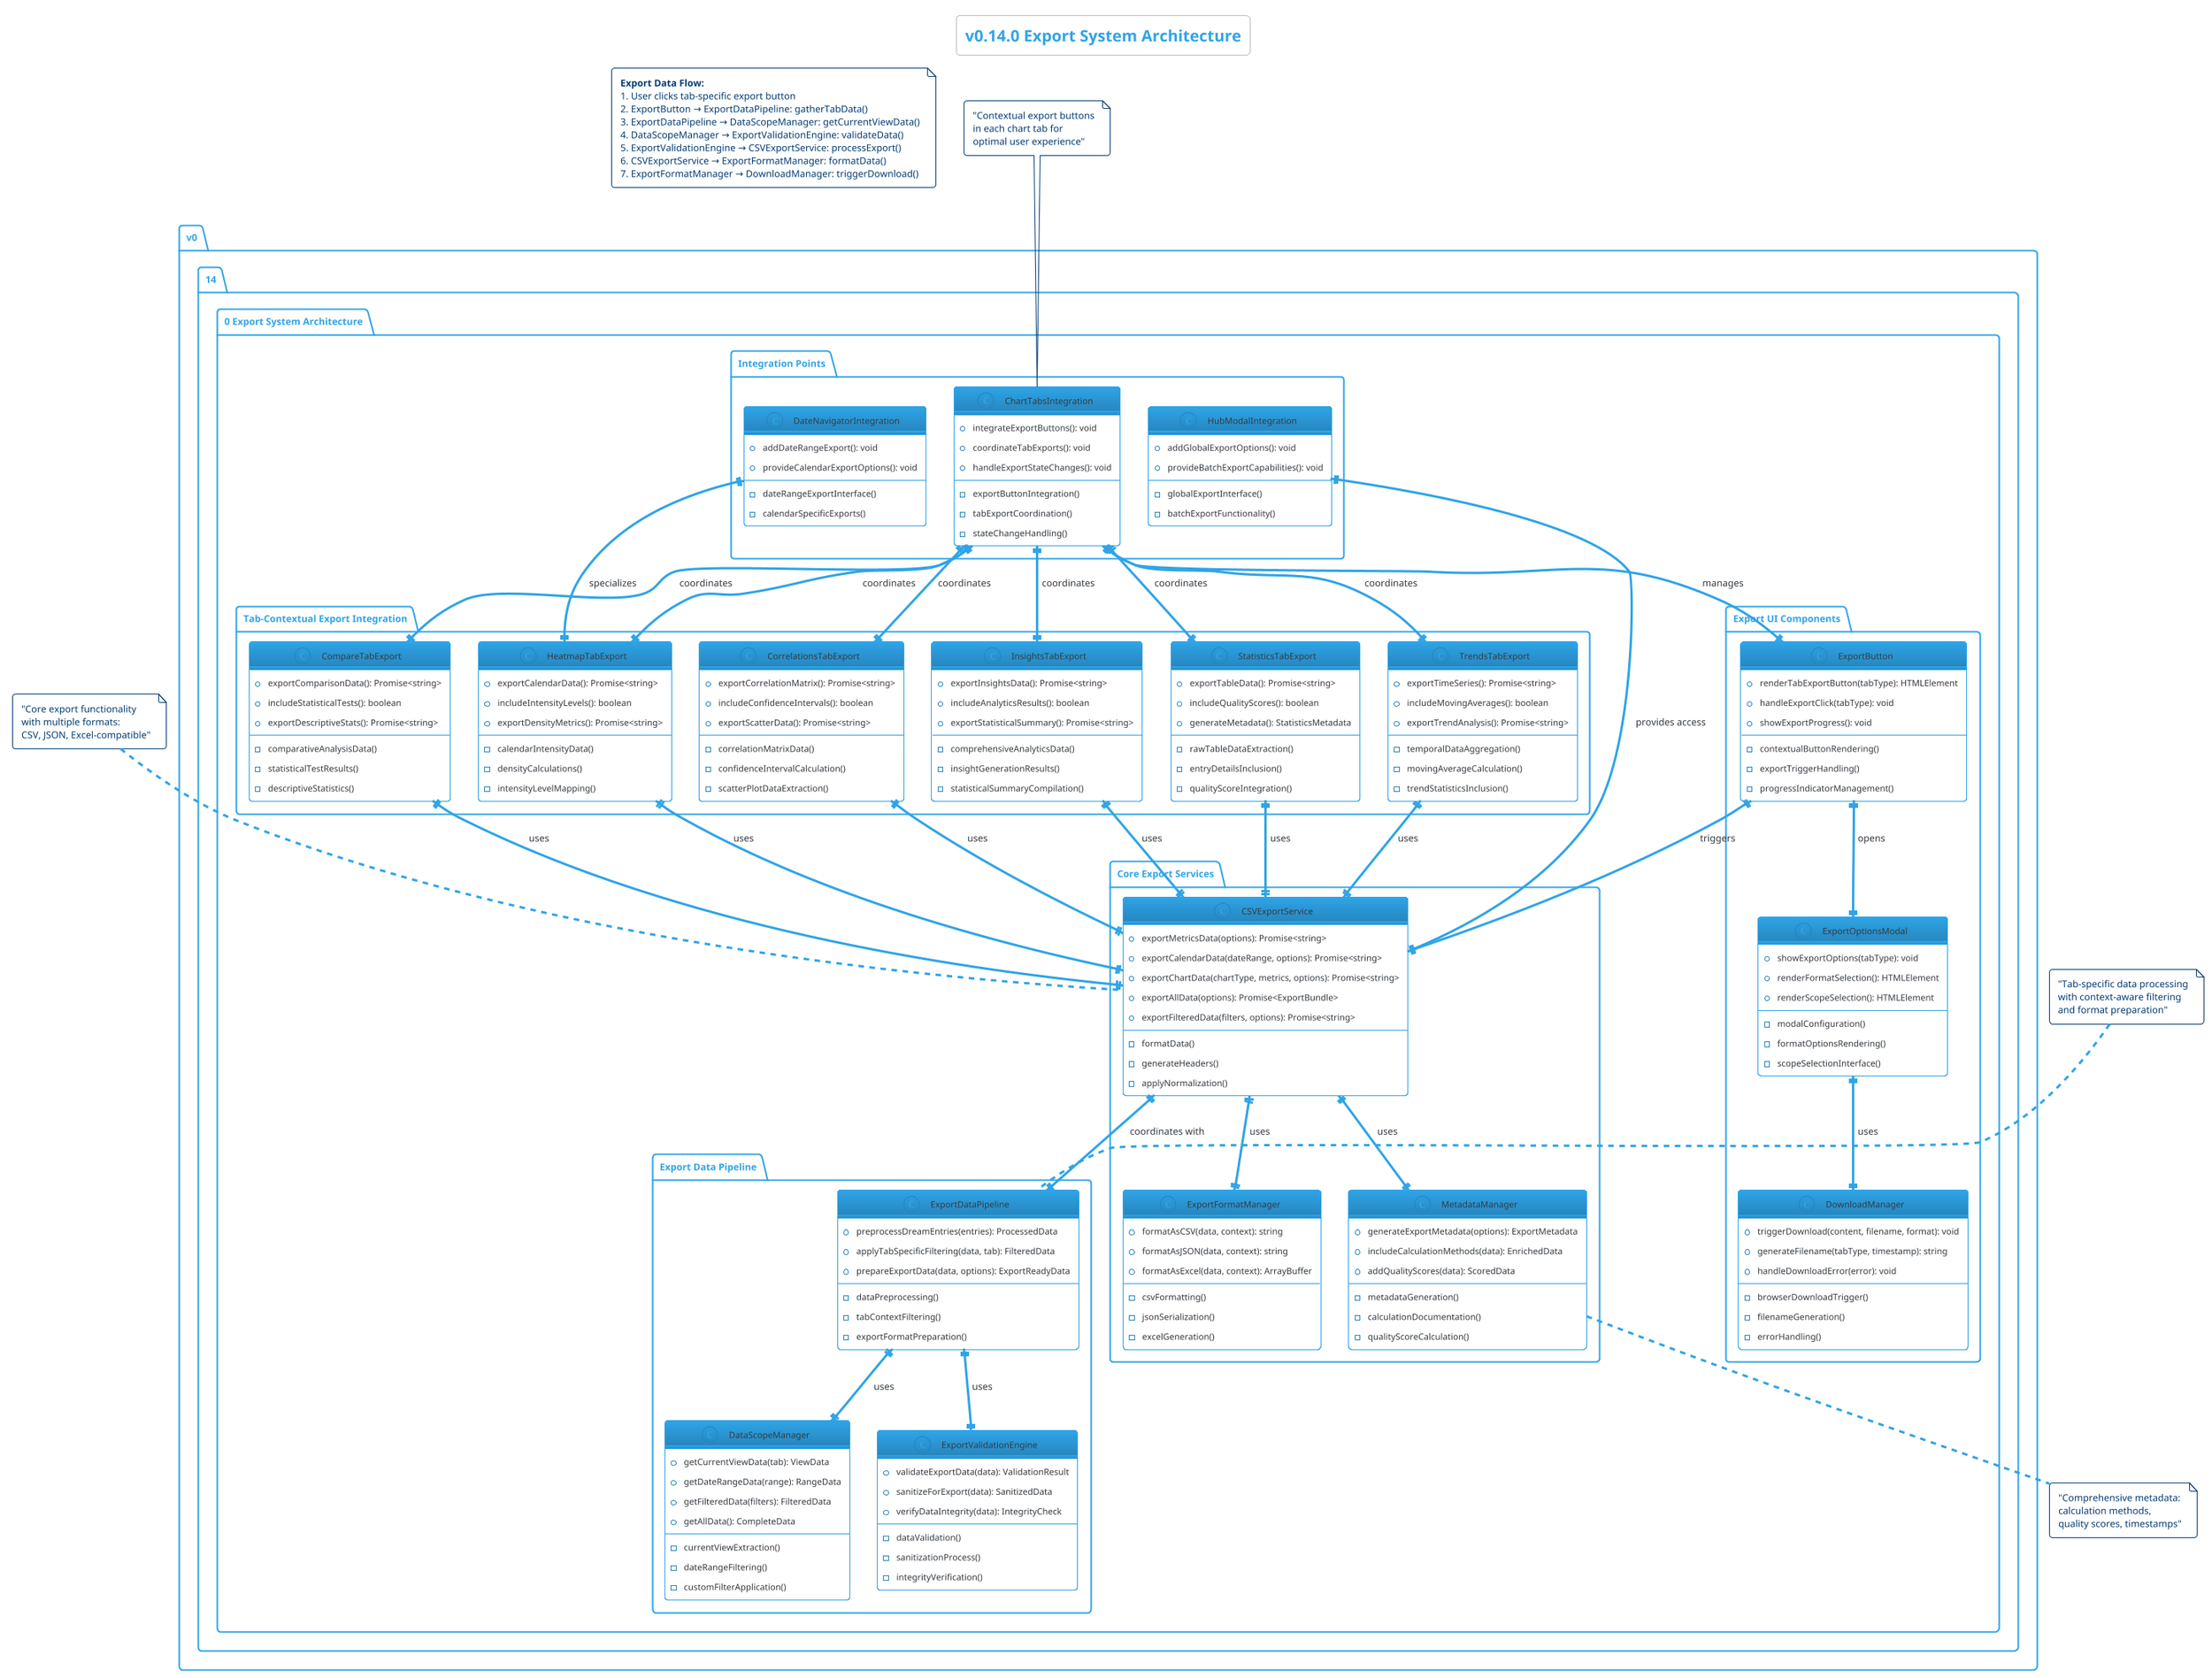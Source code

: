 @startuml Export System Architecture

'******************************************************************************
' v0.14.0 Export System Architecture
' Shows the comprehensive export system that provides contextual data export
' capabilities across all visualization components with multiple formats
'******************************************************************************

!theme cerulean-outline
skinparam backgroundColor white

title "v0.14.0 Export System Architecture"

package "v0.14.0 Export System Architecture" {
    
    package "Core Export Services" {
        class CSVExportService {
            +exportMetricsData(options): Promise<string>
            +exportCalendarData(dateRange, options): Promise<string>
            +exportChartData(chartType, metrics, options): Promise<string>
            +exportAllData(options): Promise<ExportBundle>
            +exportFilteredData(filters, options): Promise<string>
            --
            -formatData()
            -generateHeaders()
            -applyNormalization()
        }
        
        class ExportFormatManager {
            +formatAsCSV(data, context): string
            +formatAsJSON(data, context): string
            +formatAsExcel(data, context): ArrayBuffer
            --
            -csvFormatting()
            -jsonSerialization()
            -excelGeneration()
        }
        
        class MetadataManager {
            +generateExportMetadata(options): ExportMetadata
            +includeCalculationMethods(data): EnrichedData
            +addQualityScores(data): ScoredData
            --
            -metadataGeneration()
            -calculationDocumentation()
            -qualityScoreCalculation()
        }
    }
    
    package "Tab-Contextual Export Integration" {
        class StatisticsTabExport {
            +exportTableData(): Promise<string>
            +includeQualityScores(): boolean
            +generateMetadata(): StatisticsMetadata
            --
            -rawTableDataExtraction()
            -entryDetailsInclusion()
            -qualityScoreIntegration()
        }
        
        class TrendsTabExport {
            +exportTimeSeries(): Promise<string>
            +includeMovingAverages(): boolean
            +exportTrendAnalysis(): Promise<string>
            --
            -temporalDataAggregation()
            -movingAverageCalculation()
            -trendStatisticsInclusion()
        }
        
        class CompareTabExport {
            +exportComparisonData(): Promise<string>
            +includeStatisticalTests(): boolean
            +exportDescriptiveStats(): Promise<string>
            --
            -comparativeAnalysisData()
            -statisticalTestResults()
            -descriptiveStatistics()
        }
        
        class CorrelationsTabExport {
            +exportCorrelationMatrix(): Promise<string>
            +includeConfidenceIntervals(): boolean
            +exportScatterData(): Promise<string>
            --
            -correlationMatrixData()
            -confidenceIntervalCalculation()
            -scatterPlotDataExtraction()
        }
        
        class HeatmapTabExport {
            +exportCalendarData(): Promise<string>
            +includeIntensityLevels(): boolean
            +exportDensityMetrics(): Promise<string>
            --
            -calendarIntensityData()
            -densityCalculations()
            -intensityLevelMapping()
        }
        
        class InsightsTabExport {
            +exportInsightsData(): Promise<string>
            +includeAnalyticsResults(): boolean
            +exportStatisticalSummary(): Promise<string>
            --
            -comprehensiveAnalyticsData()
            -insightGenerationResults()
            -statisticalSummaryCompilation()
        }
    }
    
    package "Export Data Pipeline" {
        class ExportDataPipeline {
            +preprocessDreamEntries(entries): ProcessedData
            +applyTabSpecificFiltering(data, tab): FilteredData
            +prepareExportData(data, options): ExportReadyData
            --
            -dataPreprocessing()
            -tabContextFiltering()
            -exportFormatPreparation()
        }
        
        class DataScopeManager {
            +getCurrentViewData(tab): ViewData
            +getDateRangeData(range): RangeData
            +getFilteredData(filters): FilteredData
            +getAllData(): CompleteData
            --
            -currentViewExtraction()
            -dateRangeFiltering()
            -customFilterApplication()
        }
        
        class ExportValidationEngine {
            +validateExportData(data): ValidationResult
            +sanitizeForExport(data): SanitizedData
            +verifyDataIntegrity(data): IntegrityCheck
            --
            -dataValidation()
            -sanitizationProcess()
            -integrityVerification()
        }
    }
    
    package "Export UI Components" {
        class ExportButton {
            +renderTabExportButton(tabType): HTMLElement
            +handleExportClick(tabType): void
            +showExportProgress(): void
            --
            -contextualButtonRendering()
            -exportTriggerHandling()
            -progressIndicatorManagement()
        }
        
        class ExportOptionsModal {
            +showExportOptions(tabType): void
            +renderFormatSelection(): HTMLElement
            +renderScopeSelection(): HTMLElement
            --
            -modalConfiguration()
            -formatOptionsRendering()
            -scopeSelectionInterface()
        }
        
        class DownloadManager {
            +triggerDownload(content, filename, format): void
            +generateFilename(tabType, timestamp): string
            +handleDownloadError(error): void
            --
            -browserDownloadTrigger()
            -filenameGeneration()
            -errorHandling()
        }
    }
    
    package "Integration Points" {
        class ChartTabsIntegration {
            +integrateExportButtons(): void
            +coordinateTabExports(): void
            +handleExportStateChanges(): void
            --
            -exportButtonIntegration()
            -tabExportCoordination()
            -stateChangeHandling()
        }
        
        class HubModalIntegration {
            +addGlobalExportOptions(): void
            +provideBatchExportCapabilities(): void
            --
            -globalExportInterface()
            -batchExportFunctionality()
        }
        
        class DateNavigatorIntegration {
            +addDateRangeExport(): void
            +provideCalendarExportOptions(): void
            --
            -dateRangeExportInterface()
            -calendarSpecificExports()
        }
    }
}

' Export Data Flow Description
note as ExportFlow
**Export Data Flow:**
1. User clicks tab-specific export button
2. ExportButton → ExportDataPipeline: gatherTabData()
3. ExportDataPipeline → DataScopeManager: getCurrentViewData()
4. DataScopeManager → ExportValidationEngine: validateData()
5. ExportValidationEngine → CSVExportService: processExport()
6. CSVExportService → ExportFormatManager: formatData()
7. ExportFormatManager → DownloadManager: triggerDownload()
end note

' Relationships
CSVExportService ||--|| ExportFormatManager : uses
CSVExportService ||--|| MetadataManager : uses
CSVExportService ||--|| ExportDataPipeline : coordinates with

StatisticsTabExport ||--|| CSVExportService : uses
TrendsTabExport ||--|| CSVExportService : uses
CompareTabExport ||--|| CSVExportService : uses
CorrelationsTabExport ||--|| CSVExportService : uses
HeatmapTabExport ||--|| CSVExportService : uses
InsightsTabExport ||--|| CSVExportService : uses

ExportDataPipeline ||--|| DataScopeManager : uses
ExportDataPipeline ||--|| ExportValidationEngine : uses

ExportButton ||--|| ExportOptionsModal : opens
ExportButton ||--|| CSVExportService : triggers
ExportOptionsModal ||--|| DownloadManager : uses

ChartTabsIntegration ||--|| ExportButton : manages
ChartTabsIntegration ||--|| StatisticsTabExport : coordinates
ChartTabsIntegration ||--|| TrendsTabExport : coordinates
ChartTabsIntegration ||--|| CompareTabExport : coordinates
ChartTabsIntegration ||--|| CorrelationsTabExport : coordinates
ChartTabsIntegration ||--|| HeatmapTabExport : coordinates
ChartTabsIntegration ||--|| InsightsTabExport : coordinates

HubModalIntegration ||--|| CSVExportService : provides access
DateNavigatorIntegration ||--|| HeatmapTabExport : specializes

note top of CSVExportService : "Core export functionality\nwith multiple formats:\nCSV, JSON, Excel-compatible"

note top of ExportDataPipeline : "Tab-specific data processing\nwith context-aware filtering\nand format preparation"

note top of ChartTabsIntegration : "Contextual export buttons\nin each chart tab for\noptimal user experience"

note bottom of MetadataManager : "Comprehensive metadata:\ncalculation methods,\nquality scores, timestamps"

@enduml 